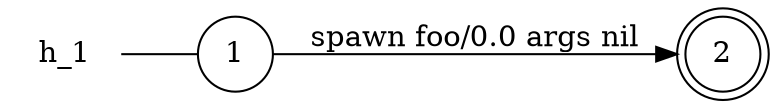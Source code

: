 digraph h_1 {
	rankdir="LR";
	n_0 [label="h_1", shape="plaintext"];
	n_1 [id="1", shape=circle, label="1"];
	n_0 -> n_1 [arrowhead=none];
	n_2 [id="2", shape=doublecircle, label="2"];

	n_1 -> n_2 [id="[$e|0]", label="spawn foo/0.0 args nil"];
}
